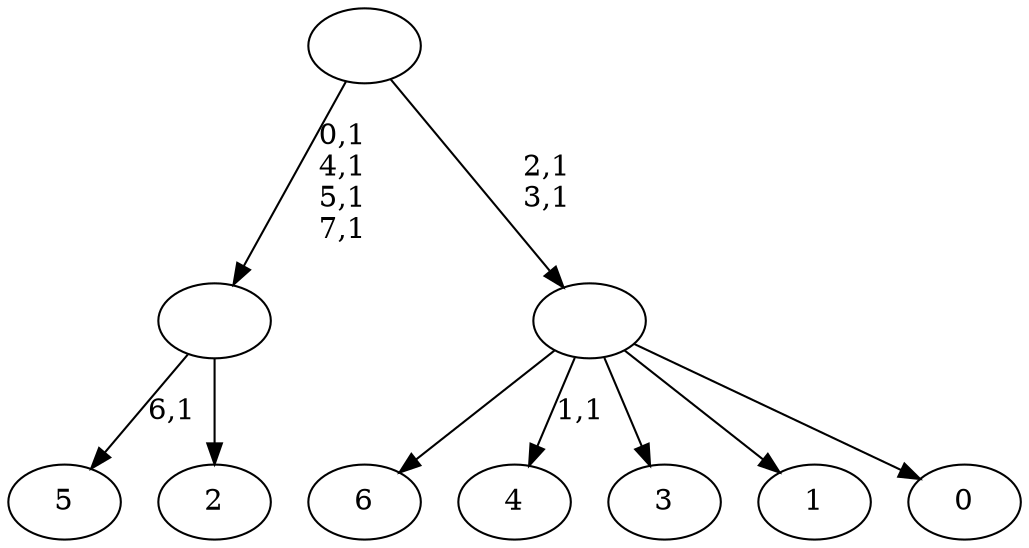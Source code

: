 digraph T {
	15 [label="6"]
	14 [label="5"]
	12 [label="4"]
	10 [label="3"]
	9 [label="2"]
	8 [label=""]
	4 [label="1"]
	3 [label="0"]
	2 [label=""]
	0 [label=""]
	8 -> 14 [label="6,1"]
	8 -> 9 [label=""]
	2 -> 12 [label="1,1"]
	2 -> 15 [label=""]
	2 -> 10 [label=""]
	2 -> 4 [label=""]
	2 -> 3 [label=""]
	0 -> 2 [label="2,1\n3,1"]
	0 -> 8 [label="0,1\n4,1\n5,1\n7,1"]
}
